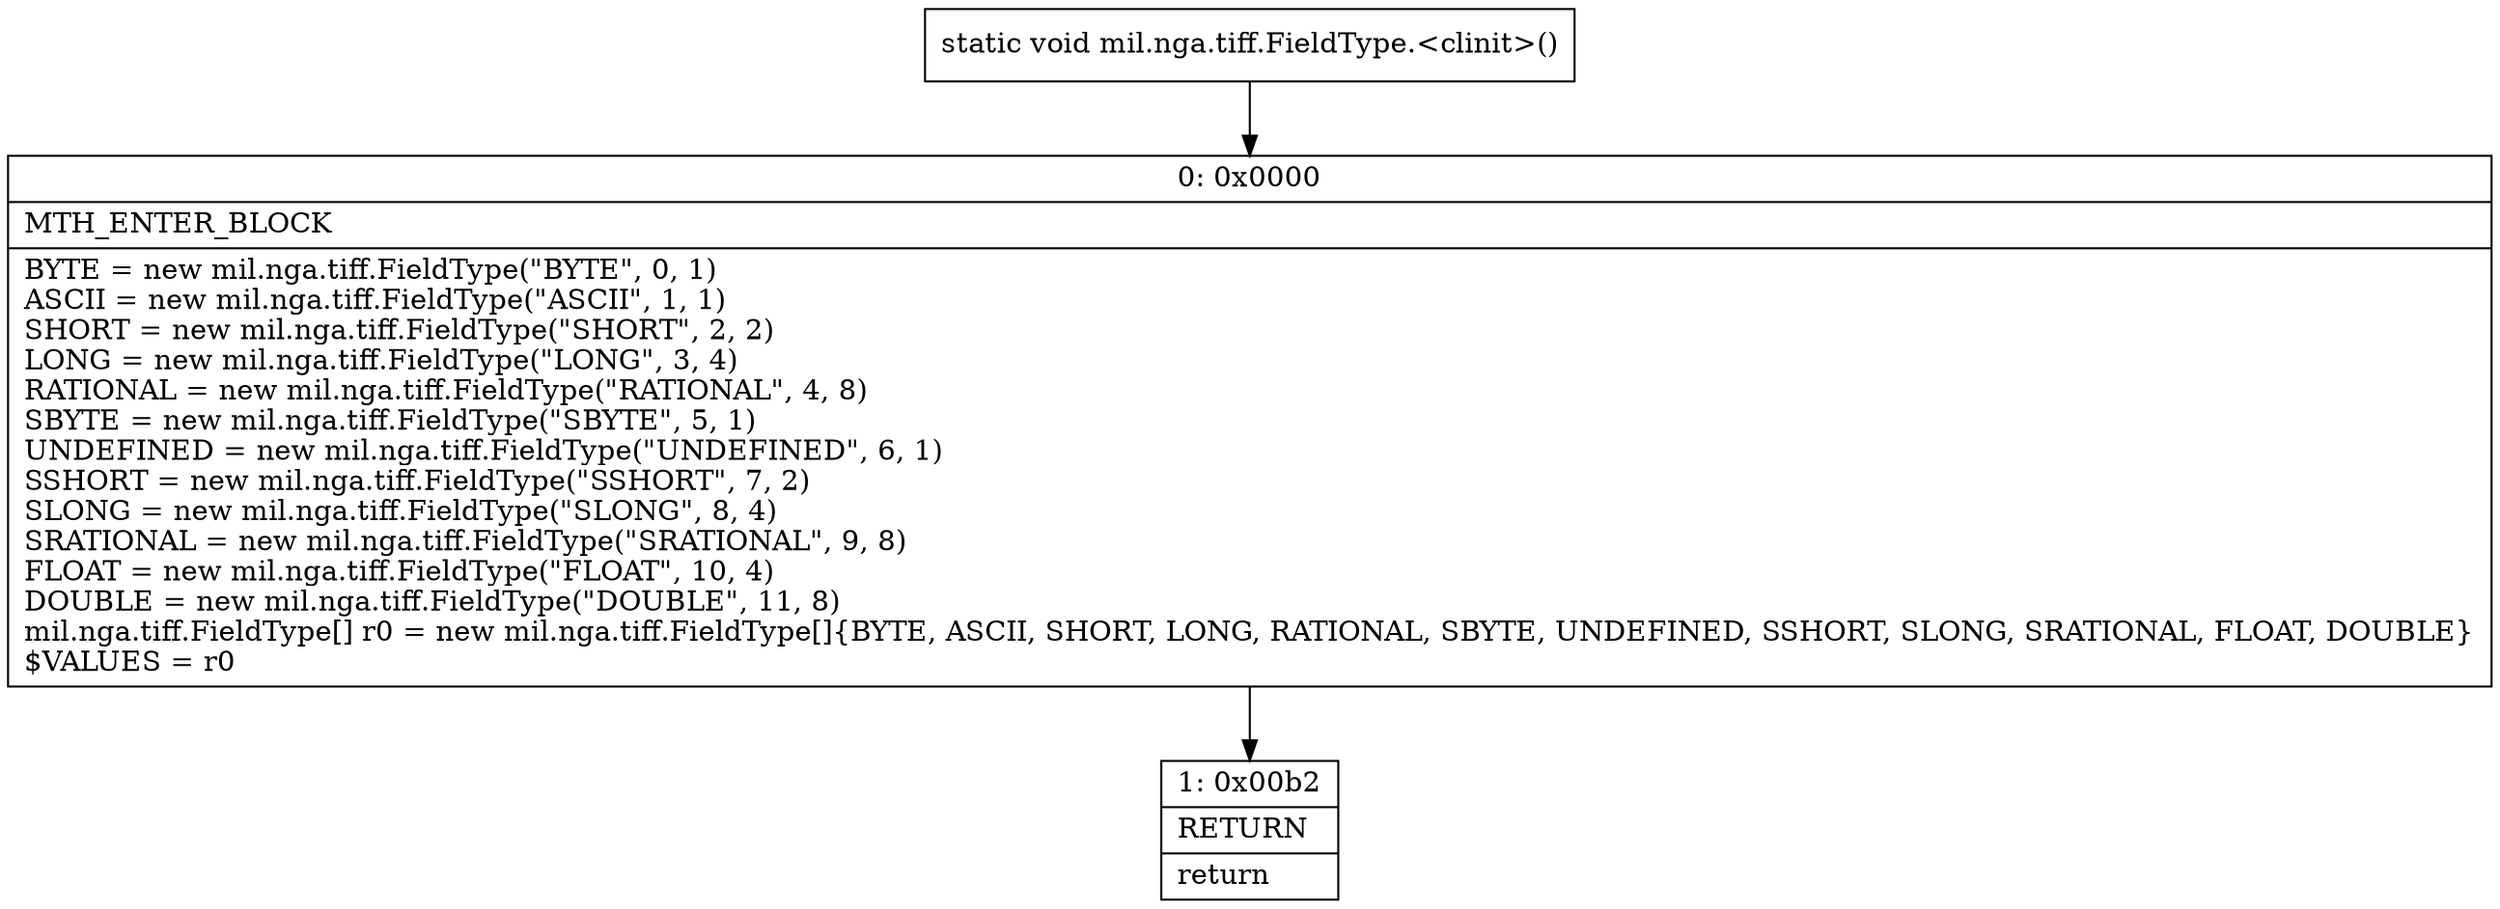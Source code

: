 digraph "CFG formil.nga.tiff.FieldType.\<clinit\>()V" {
Node_0 [shape=record,label="{0\:\ 0x0000|MTH_ENTER_BLOCK\l|BYTE = new mil.nga.tiff.FieldType(\"BYTE\", 0, 1)\lASCII = new mil.nga.tiff.FieldType(\"ASCII\", 1, 1)\lSHORT = new mil.nga.tiff.FieldType(\"SHORT\", 2, 2)\lLONG = new mil.nga.tiff.FieldType(\"LONG\", 3, 4)\lRATIONAL = new mil.nga.tiff.FieldType(\"RATIONAL\", 4, 8)\lSBYTE = new mil.nga.tiff.FieldType(\"SBYTE\", 5, 1)\lUNDEFINED = new mil.nga.tiff.FieldType(\"UNDEFINED\", 6, 1)\lSSHORT = new mil.nga.tiff.FieldType(\"SSHORT\", 7, 2)\lSLONG = new mil.nga.tiff.FieldType(\"SLONG\", 8, 4)\lSRATIONAL = new mil.nga.tiff.FieldType(\"SRATIONAL\", 9, 8)\lFLOAT = new mil.nga.tiff.FieldType(\"FLOAT\", 10, 4)\lDOUBLE = new mil.nga.tiff.FieldType(\"DOUBLE\", 11, 8)\lmil.nga.tiff.FieldType[] r0 = new mil.nga.tiff.FieldType[]\{BYTE, ASCII, SHORT, LONG, RATIONAL, SBYTE, UNDEFINED, SSHORT, SLONG, SRATIONAL, FLOAT, DOUBLE\}\l$VALUES = r0\l}"];
Node_1 [shape=record,label="{1\:\ 0x00b2|RETURN\l|return\l}"];
MethodNode[shape=record,label="{static void mil.nga.tiff.FieldType.\<clinit\>() }"];
MethodNode -> Node_0;
Node_0 -> Node_1;
}

